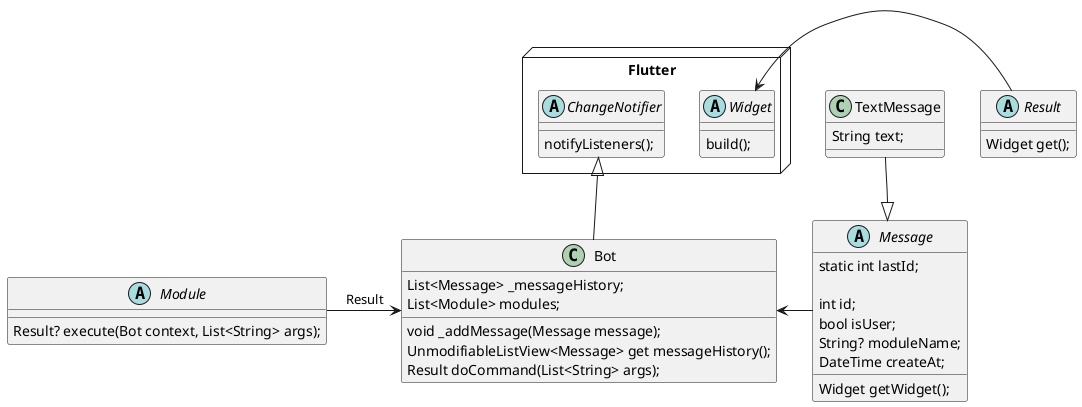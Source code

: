 @startuml

package Flutter <<Node>> {
    abstract class Widget{
        build();
    }
    abstract class ChangeNotifier {
        notifyListeners();
    }
}


abstract class Result {
	Widget get();
}

abstract class Module {
	'context для доступа к сообщениям
	Result? execute(Bot context, List<String> args);
}


abstract class Message {
    static int lastId;

    int id;
    bool isUser;
    String? moduleName;
    DateTime createAt;
    Widget getWidget();
}

class TextMessage {
    String text;
}

TextMessage --|> Message

class Bot {
	List<Message> _messageHistory;
	void _addMessage(Message message);
	UnmodifiableListView<Message> get messageHistory();
	List<Module> modules;
	Result doCommand(List<String> args);
}

ChangeNotifier <|-- Bot
Module -> Bot : Result
Result -> Widget
Bot <- Message
@enduml
